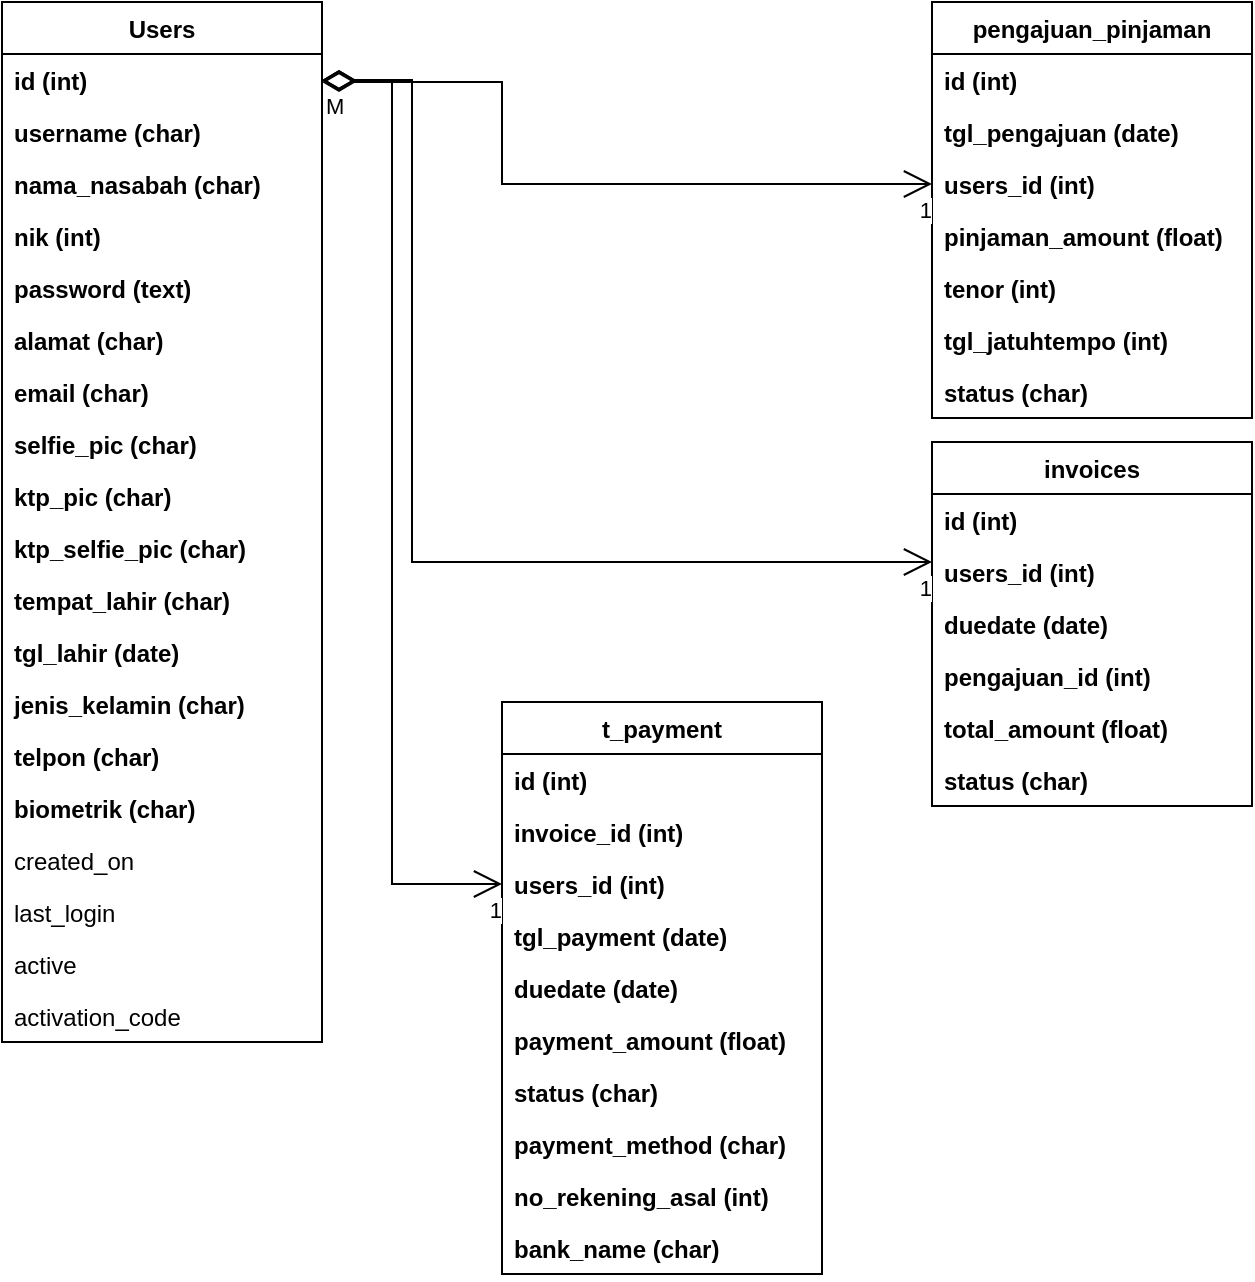 <mxfile version="20.4.0" type="github">
  <diagram id="C5RBs43oDa-KdzZeNtuy" name="Page-1">
    <mxGraphModel dx="782" dy="428" grid="1" gridSize="10" guides="1" tooltips="1" connect="1" arrows="1" fold="1" page="1" pageScale="1" pageWidth="827" pageHeight="1169" math="0" shadow="0">
      <root>
        <mxCell id="WIyWlLk6GJQsqaUBKTNV-0" />
        <mxCell id="WIyWlLk6GJQsqaUBKTNV-1" parent="WIyWlLk6GJQsqaUBKTNV-0" />
        <mxCell id="zkfFHV4jXpPFQw0GAbJ--0" value="Users" style="swimlane;fontStyle=1;align=center;verticalAlign=top;childLayout=stackLayout;horizontal=1;startSize=26;horizontalStack=0;resizeParent=1;resizeLast=0;collapsible=1;marginBottom=0;rounded=0;shadow=0;strokeWidth=1;" parent="WIyWlLk6GJQsqaUBKTNV-1" vertex="1">
          <mxGeometry x="70" y="120" width="160" height="520" as="geometry">
            <mxRectangle x="230" y="140" width="160" height="26" as="alternateBounds" />
          </mxGeometry>
        </mxCell>
        <mxCell id="zkfFHV4jXpPFQw0GAbJ--1" value="id (int)" style="text;align=left;verticalAlign=top;spacingLeft=4;spacingRight=4;overflow=hidden;rotatable=0;points=[[0,0.5],[1,0.5]];portConstraint=eastwest;fontStyle=1" parent="zkfFHV4jXpPFQw0GAbJ--0" vertex="1">
          <mxGeometry y="26" width="160" height="26" as="geometry" />
        </mxCell>
        <mxCell id="zkfFHV4jXpPFQw0GAbJ--2" value="username (char)" style="text;align=left;verticalAlign=top;spacingLeft=4;spacingRight=4;overflow=hidden;rotatable=0;points=[[0,0.5],[1,0.5]];portConstraint=eastwest;rounded=0;shadow=0;html=0;fontStyle=1" parent="zkfFHV4jXpPFQw0GAbJ--0" vertex="1">
          <mxGeometry y="52" width="160" height="26" as="geometry" />
        </mxCell>
        <object label="nama_nasabah (char)" id="Unpu24iFMiso6otDn6ja-4">
          <mxCell style="text;align=left;verticalAlign=top;spacingLeft=4;spacingRight=4;overflow=hidden;rotatable=0;points=[[0,0.5],[1,0.5]];portConstraint=eastwest;rounded=0;shadow=0;html=0;fontStyle=1" vertex="1" parent="zkfFHV4jXpPFQw0GAbJ--0">
            <mxGeometry y="78" width="160" height="26" as="geometry" />
          </mxCell>
        </object>
        <mxCell id="Unpu24iFMiso6otDn6ja-21" value="nik (int)" style="text;align=left;verticalAlign=top;spacingLeft=4;spacingRight=4;overflow=hidden;rotatable=0;points=[[0,0.5],[1,0.5]];portConstraint=eastwest;rounded=0;shadow=0;html=0;fontStyle=1" vertex="1" parent="zkfFHV4jXpPFQw0GAbJ--0">
          <mxGeometry y="104" width="160" height="26" as="geometry" />
        </mxCell>
        <mxCell id="Unpu24iFMiso6otDn6ja-6" value="password (text)" style="text;align=left;verticalAlign=top;spacingLeft=4;spacingRight=4;overflow=hidden;rotatable=0;points=[[0,0.5],[1,0.5]];portConstraint=eastwest;rounded=0;shadow=0;html=0;fontStyle=1" vertex="1" parent="zkfFHV4jXpPFQw0GAbJ--0">
          <mxGeometry y="130" width="160" height="26" as="geometry" />
        </mxCell>
        <mxCell id="Unpu24iFMiso6otDn6ja-13" value="alamat (char)" style="text;align=left;verticalAlign=top;spacingLeft=4;spacingRight=4;overflow=hidden;rotatable=0;points=[[0,0.5],[1,0.5]];portConstraint=eastwest;rounded=0;shadow=0;html=0;fontStyle=1" vertex="1" parent="zkfFHV4jXpPFQw0GAbJ--0">
          <mxGeometry y="156" width="160" height="26" as="geometry" />
        </mxCell>
        <mxCell id="Unpu24iFMiso6otDn6ja-14" value="email (char)" style="text;align=left;verticalAlign=top;spacingLeft=4;spacingRight=4;overflow=hidden;rotatable=0;points=[[0,0.5],[1,0.5]];portConstraint=eastwest;rounded=0;shadow=0;html=0;fontStyle=1" vertex="1" parent="zkfFHV4jXpPFQw0GAbJ--0">
          <mxGeometry y="182" width="160" height="26" as="geometry" />
        </mxCell>
        <mxCell id="Unpu24iFMiso6otDn6ja-25" value="selfie_pic (char)" style="text;align=left;verticalAlign=top;spacingLeft=4;spacingRight=4;overflow=hidden;rotatable=0;points=[[0,0.5],[1,0.5]];portConstraint=eastwest;rounded=0;shadow=0;html=0;fontStyle=1" vertex="1" parent="zkfFHV4jXpPFQw0GAbJ--0">
          <mxGeometry y="208" width="160" height="26" as="geometry" />
        </mxCell>
        <mxCell id="Unpu24iFMiso6otDn6ja-24" value="ktp_pic (char)" style="text;align=left;verticalAlign=top;spacingLeft=4;spacingRight=4;overflow=hidden;rotatable=0;points=[[0,0.5],[1,0.5]];portConstraint=eastwest;rounded=0;shadow=0;html=0;fontStyle=1" vertex="1" parent="zkfFHV4jXpPFQw0GAbJ--0">
          <mxGeometry y="234" width="160" height="26" as="geometry" />
        </mxCell>
        <mxCell id="Unpu24iFMiso6otDn6ja-23" value="ktp_selfie_pic (char)" style="text;align=left;verticalAlign=top;spacingLeft=4;spacingRight=4;overflow=hidden;rotatable=0;points=[[0,0.5],[1,0.5]];portConstraint=eastwest;rounded=0;shadow=0;html=0;fontStyle=1" vertex="1" parent="zkfFHV4jXpPFQw0GAbJ--0">
          <mxGeometry y="260" width="160" height="26" as="geometry" />
        </mxCell>
        <mxCell id="Unpu24iFMiso6otDn6ja-17" value="tempat_lahir (char)" style="text;align=left;verticalAlign=top;spacingLeft=4;spacingRight=4;overflow=hidden;rotatable=0;points=[[0,0.5],[1,0.5]];portConstraint=eastwest;rounded=0;shadow=0;html=0;fontStyle=1" vertex="1" parent="zkfFHV4jXpPFQw0GAbJ--0">
          <mxGeometry y="286" width="160" height="26" as="geometry" />
        </mxCell>
        <mxCell id="Unpu24iFMiso6otDn6ja-19" value="tgl_lahir (date)" style="text;align=left;verticalAlign=top;spacingLeft=4;spacingRight=4;overflow=hidden;rotatable=0;points=[[0,0.5],[1,0.5]];portConstraint=eastwest;rounded=0;shadow=0;html=0;fontStyle=1" vertex="1" parent="zkfFHV4jXpPFQw0GAbJ--0">
          <mxGeometry y="312" width="160" height="26" as="geometry" />
        </mxCell>
        <mxCell id="Unpu24iFMiso6otDn6ja-15" value="jenis_kelamin (char)" style="text;align=left;verticalAlign=top;spacingLeft=4;spacingRight=4;overflow=hidden;rotatable=0;points=[[0,0.5],[1,0.5]];portConstraint=eastwest;rounded=0;shadow=0;html=0;fontStyle=1" vertex="1" parent="zkfFHV4jXpPFQw0GAbJ--0">
          <mxGeometry y="338" width="160" height="26" as="geometry" />
        </mxCell>
        <mxCell id="Unpu24iFMiso6otDn6ja-16" value="telpon (char)" style="text;align=left;verticalAlign=top;spacingLeft=4;spacingRight=4;overflow=hidden;rotatable=0;points=[[0,0.5],[1,0.5]];portConstraint=eastwest;rounded=0;shadow=0;html=0;fontStyle=1" vertex="1" parent="zkfFHV4jXpPFQw0GAbJ--0">
          <mxGeometry y="364" width="160" height="26" as="geometry" />
        </mxCell>
        <mxCell id="Unpu24iFMiso6otDn6ja-5" value="biometrik (char)" style="text;align=left;verticalAlign=top;spacingLeft=4;spacingRight=4;overflow=hidden;rotatable=0;points=[[0,0.5],[1,0.5]];portConstraint=eastwest;rounded=0;shadow=0;html=0;fontStyle=1" vertex="1" parent="zkfFHV4jXpPFQw0GAbJ--0">
          <mxGeometry y="390" width="160" height="26" as="geometry" />
        </mxCell>
        <mxCell id="Unpu24iFMiso6otDn6ja-3" value="created_on" style="text;align=left;verticalAlign=top;spacingLeft=4;spacingRight=4;overflow=hidden;rotatable=0;points=[[0,0.5],[1,0.5]];portConstraint=eastwest;rounded=0;shadow=0;html=0;" vertex="1" parent="zkfFHV4jXpPFQw0GAbJ--0">
          <mxGeometry y="416" width="160" height="26" as="geometry" />
        </mxCell>
        <mxCell id="Unpu24iFMiso6otDn6ja-12" value="last_login" style="text;align=left;verticalAlign=top;spacingLeft=4;spacingRight=4;overflow=hidden;rotatable=0;points=[[0,0.5],[1,0.5]];portConstraint=eastwest;rounded=0;shadow=0;html=0;" vertex="1" parent="zkfFHV4jXpPFQw0GAbJ--0">
          <mxGeometry y="442" width="160" height="26" as="geometry" />
        </mxCell>
        <mxCell id="Unpu24iFMiso6otDn6ja-11" value="active" style="text;align=left;verticalAlign=top;spacingLeft=4;spacingRight=4;overflow=hidden;rotatable=0;points=[[0,0.5],[1,0.5]];portConstraint=eastwest;rounded=0;shadow=0;html=0;" vertex="1" parent="zkfFHV4jXpPFQw0GAbJ--0">
          <mxGeometry y="468" width="160" height="26" as="geometry" />
        </mxCell>
        <mxCell id="Unpu24iFMiso6otDn6ja-27" value="activation_code" style="text;align=left;verticalAlign=top;spacingLeft=4;spacingRight=4;overflow=hidden;rotatable=0;points=[[0,0.5],[1,0.5]];portConstraint=eastwest;rounded=0;shadow=0;html=0;" vertex="1" parent="zkfFHV4jXpPFQw0GAbJ--0">
          <mxGeometry y="494" width="160" height="26" as="geometry" />
        </mxCell>
        <mxCell id="zkfFHV4jXpPFQw0GAbJ--13" value="pengajuan_pinjaman" style="swimlane;fontStyle=1;align=center;verticalAlign=top;childLayout=stackLayout;horizontal=1;startSize=26;horizontalStack=0;resizeParent=1;resizeLast=0;collapsible=1;marginBottom=0;rounded=0;shadow=0;strokeWidth=1;" parent="WIyWlLk6GJQsqaUBKTNV-1" vertex="1">
          <mxGeometry x="535" y="120" width="160" height="208" as="geometry">
            <mxRectangle x="340" y="380" width="170" height="26" as="alternateBounds" />
          </mxGeometry>
        </mxCell>
        <mxCell id="zkfFHV4jXpPFQw0GAbJ--14" value="id (int)" style="text;align=left;verticalAlign=top;spacingLeft=4;spacingRight=4;overflow=hidden;rotatable=0;points=[[0,0.5],[1,0.5]];portConstraint=eastwest;fontStyle=1" parent="zkfFHV4jXpPFQw0GAbJ--13" vertex="1">
          <mxGeometry y="26" width="160" height="26" as="geometry" />
        </mxCell>
        <mxCell id="Unpu24iFMiso6otDn6ja-28" value="tgl_pengajuan (date)" style="text;align=left;verticalAlign=top;spacingLeft=4;spacingRight=4;overflow=hidden;rotatable=0;points=[[0,0.5],[1,0.5]];portConstraint=eastwest;fontStyle=1" vertex="1" parent="zkfFHV4jXpPFQw0GAbJ--13">
          <mxGeometry y="52" width="160" height="26" as="geometry" />
        </mxCell>
        <mxCell id="Unpu24iFMiso6otDn6ja-29" value="users_id (int)" style="text;align=left;verticalAlign=top;spacingLeft=4;spacingRight=4;overflow=hidden;rotatable=0;points=[[0,0.5],[1,0.5]];portConstraint=eastwest;fontStyle=1" vertex="1" parent="zkfFHV4jXpPFQw0GAbJ--13">
          <mxGeometry y="78" width="160" height="26" as="geometry" />
        </mxCell>
        <mxCell id="Unpu24iFMiso6otDn6ja-30" value="pinjaman_amount (float)" style="text;align=left;verticalAlign=top;spacingLeft=4;spacingRight=4;overflow=hidden;rotatable=0;points=[[0,0.5],[1,0.5]];portConstraint=eastwest;fontStyle=1" vertex="1" parent="zkfFHV4jXpPFQw0GAbJ--13">
          <mxGeometry y="104" width="160" height="26" as="geometry" />
        </mxCell>
        <mxCell id="Unpu24iFMiso6otDn6ja-31" value="tenor (int)" style="text;align=left;verticalAlign=top;spacingLeft=4;spacingRight=4;overflow=hidden;rotatable=0;points=[[0,0.5],[1,0.5]];portConstraint=eastwest;fontStyle=1" vertex="1" parent="zkfFHV4jXpPFQw0GAbJ--13">
          <mxGeometry y="130" width="160" height="26" as="geometry" />
        </mxCell>
        <mxCell id="Unpu24iFMiso6otDn6ja-32" value="tgl_jatuhtempo (int)" style="text;align=left;verticalAlign=top;spacingLeft=4;spacingRight=4;overflow=hidden;rotatable=0;points=[[0,0.5],[1,0.5]];portConstraint=eastwest;fontStyle=1" vertex="1" parent="zkfFHV4jXpPFQw0GAbJ--13">
          <mxGeometry y="156" width="160" height="26" as="geometry" />
        </mxCell>
        <mxCell id="Unpu24iFMiso6otDn6ja-49" value="status (char)" style="text;align=left;verticalAlign=top;spacingLeft=4;spacingRight=4;overflow=hidden;rotatable=0;points=[[0,0.5],[1,0.5]];portConstraint=eastwest;fontStyle=1" vertex="1" parent="zkfFHV4jXpPFQw0GAbJ--13">
          <mxGeometry y="182" width="160" height="26" as="geometry" />
        </mxCell>
        <mxCell id="Unpu24iFMiso6otDn6ja-33" value="t_payment" style="swimlane;fontStyle=1;align=center;verticalAlign=top;childLayout=stackLayout;horizontal=1;startSize=26;horizontalStack=0;resizeParent=1;resizeLast=0;collapsible=1;marginBottom=0;rounded=0;shadow=0;strokeWidth=1;" vertex="1" parent="WIyWlLk6GJQsqaUBKTNV-1">
          <mxGeometry x="320" y="470" width="160" height="286" as="geometry">
            <mxRectangle x="340" y="380" width="170" height="26" as="alternateBounds" />
          </mxGeometry>
        </mxCell>
        <mxCell id="Unpu24iFMiso6otDn6ja-34" value="id (int)" style="text;align=left;verticalAlign=top;spacingLeft=4;spacingRight=4;overflow=hidden;rotatable=0;points=[[0,0.5],[1,0.5]];portConstraint=eastwest;fontStyle=1" vertex="1" parent="Unpu24iFMiso6otDn6ja-33">
          <mxGeometry y="26" width="160" height="26" as="geometry" />
        </mxCell>
        <mxCell id="Unpu24iFMiso6otDn6ja-35" value="invoice_id (int)" style="text;align=left;verticalAlign=top;spacingLeft=4;spacingRight=4;overflow=hidden;rotatable=0;points=[[0,0.5],[1,0.5]];portConstraint=eastwest;fontStyle=1" vertex="1" parent="Unpu24iFMiso6otDn6ja-33">
          <mxGeometry y="52" width="160" height="26" as="geometry" />
        </mxCell>
        <mxCell id="Unpu24iFMiso6otDn6ja-36" value="users_id (int)" style="text;align=left;verticalAlign=top;spacingLeft=4;spacingRight=4;overflow=hidden;rotatable=0;points=[[0,0.5],[1,0.5]];portConstraint=eastwest;fontStyle=1" vertex="1" parent="Unpu24iFMiso6otDn6ja-33">
          <mxGeometry y="78" width="160" height="26" as="geometry" />
        </mxCell>
        <mxCell id="Unpu24iFMiso6otDn6ja-37" value="tgl_payment (date)" style="text;align=left;verticalAlign=top;spacingLeft=4;spacingRight=4;overflow=hidden;rotatable=0;points=[[0,0.5],[1,0.5]];portConstraint=eastwest;fontStyle=1" vertex="1" parent="Unpu24iFMiso6otDn6ja-33">
          <mxGeometry y="104" width="160" height="26" as="geometry" />
        </mxCell>
        <mxCell id="Unpu24iFMiso6otDn6ja-39" value="duedate (date)" style="text;align=left;verticalAlign=top;spacingLeft=4;spacingRight=4;overflow=hidden;rotatable=0;points=[[0,0.5],[1,0.5]];portConstraint=eastwest;fontStyle=1" vertex="1" parent="Unpu24iFMiso6otDn6ja-33">
          <mxGeometry y="130" width="160" height="26" as="geometry" />
        </mxCell>
        <mxCell id="Unpu24iFMiso6otDn6ja-47" value="payment_amount (float)" style="text;align=left;verticalAlign=top;spacingLeft=4;spacingRight=4;overflow=hidden;rotatable=0;points=[[0,0.5],[1,0.5]];portConstraint=eastwest;fontStyle=1" vertex="1" parent="Unpu24iFMiso6otDn6ja-33">
          <mxGeometry y="156" width="160" height="26" as="geometry" />
        </mxCell>
        <mxCell id="Unpu24iFMiso6otDn6ja-50" value="status (char)" style="text;align=left;verticalAlign=top;spacingLeft=4;spacingRight=4;overflow=hidden;rotatable=0;points=[[0,0.5],[1,0.5]];portConstraint=eastwest;fontStyle=1" vertex="1" parent="Unpu24iFMiso6otDn6ja-33">
          <mxGeometry y="182" width="160" height="26" as="geometry" />
        </mxCell>
        <mxCell id="Unpu24iFMiso6otDn6ja-51" value="payment_method (char)" style="text;align=left;verticalAlign=top;spacingLeft=4;spacingRight=4;overflow=hidden;rotatable=0;points=[[0,0.5],[1,0.5]];portConstraint=eastwest;fontStyle=1" vertex="1" parent="Unpu24iFMiso6otDn6ja-33">
          <mxGeometry y="208" width="160" height="26" as="geometry" />
        </mxCell>
        <mxCell id="Unpu24iFMiso6otDn6ja-52" value="no_rekening_asal (int)" style="text;align=left;verticalAlign=top;spacingLeft=4;spacingRight=4;overflow=hidden;rotatable=0;points=[[0,0.5],[1,0.5]];portConstraint=eastwest;fontStyle=1" vertex="1" parent="Unpu24iFMiso6otDn6ja-33">
          <mxGeometry y="234" width="160" height="26" as="geometry" />
        </mxCell>
        <mxCell id="Unpu24iFMiso6otDn6ja-53" value="bank_name (char)" style="text;align=left;verticalAlign=top;spacingLeft=4;spacingRight=4;overflow=hidden;rotatable=0;points=[[0,0.5],[1,0.5]];portConstraint=eastwest;fontStyle=1" vertex="1" parent="Unpu24iFMiso6otDn6ja-33">
          <mxGeometry y="260" width="160" height="26" as="geometry" />
        </mxCell>
        <mxCell id="Unpu24iFMiso6otDn6ja-40" value="invoices" style="swimlane;fontStyle=1;align=center;verticalAlign=top;childLayout=stackLayout;horizontal=1;startSize=26;horizontalStack=0;resizeParent=1;resizeLast=0;collapsible=1;marginBottom=0;rounded=0;shadow=0;strokeWidth=1;" vertex="1" parent="WIyWlLk6GJQsqaUBKTNV-1">
          <mxGeometry x="535" y="340" width="160" height="182" as="geometry">
            <mxRectangle x="340" y="380" width="170" height="26" as="alternateBounds" />
          </mxGeometry>
        </mxCell>
        <mxCell id="Unpu24iFMiso6otDn6ja-41" value="id (int)" style="text;align=left;verticalAlign=top;spacingLeft=4;spacingRight=4;overflow=hidden;rotatable=0;points=[[0,0.5],[1,0.5]];portConstraint=eastwest;fontStyle=1" vertex="1" parent="Unpu24iFMiso6otDn6ja-40">
          <mxGeometry y="26" width="160" height="26" as="geometry" />
        </mxCell>
        <mxCell id="Unpu24iFMiso6otDn6ja-42" value="users_id (int)" style="text;align=left;verticalAlign=top;spacingLeft=4;spacingRight=4;overflow=hidden;rotatable=0;points=[[0,0.5],[1,0.5]];portConstraint=eastwest;fontStyle=1" vertex="1" parent="Unpu24iFMiso6otDn6ja-40">
          <mxGeometry y="52" width="160" height="26" as="geometry" />
        </mxCell>
        <mxCell id="Unpu24iFMiso6otDn6ja-43" value="duedate (date)" style="text;align=left;verticalAlign=top;spacingLeft=4;spacingRight=4;overflow=hidden;rotatable=0;points=[[0,0.5],[1,0.5]];portConstraint=eastwest;fontStyle=1" vertex="1" parent="Unpu24iFMiso6otDn6ja-40">
          <mxGeometry y="78" width="160" height="26" as="geometry" />
        </mxCell>
        <mxCell id="Unpu24iFMiso6otDn6ja-44" value="pengajuan_id (int)" style="text;align=left;verticalAlign=top;spacingLeft=4;spacingRight=4;overflow=hidden;rotatable=0;points=[[0,0.5],[1,0.5]];portConstraint=eastwest;fontStyle=1" vertex="1" parent="Unpu24iFMiso6otDn6ja-40">
          <mxGeometry y="104" width="160" height="26" as="geometry" />
        </mxCell>
        <mxCell id="Unpu24iFMiso6otDn6ja-45" value="total_amount (float)" style="text;align=left;verticalAlign=top;spacingLeft=4;spacingRight=4;overflow=hidden;rotatable=0;points=[[0,0.5],[1,0.5]];portConstraint=eastwest;fontStyle=1" vertex="1" parent="Unpu24iFMiso6otDn6ja-40">
          <mxGeometry y="130" width="160" height="26" as="geometry" />
        </mxCell>
        <mxCell id="Unpu24iFMiso6otDn6ja-48" value="status (char)" style="text;align=left;verticalAlign=top;spacingLeft=4;spacingRight=4;overflow=hidden;rotatable=0;points=[[0,0.5],[1,0.5]];portConstraint=eastwest;fontStyle=1" vertex="1" parent="Unpu24iFMiso6otDn6ja-40">
          <mxGeometry y="156" width="160" height="26" as="geometry" />
        </mxCell>
        <mxCell id="Unpu24iFMiso6otDn6ja-54" value="" style="endArrow=open;html=1;endSize=12;startArrow=diamondThin;startSize=14;startFill=0;edgeStyle=orthogonalEdgeStyle;rounded=0;entryX=0;entryY=0.5;entryDx=0;entryDy=0;" edge="1" parent="WIyWlLk6GJQsqaUBKTNV-1" target="Unpu24iFMiso6otDn6ja-29">
          <mxGeometry relative="1" as="geometry">
            <mxPoint x="230" y="160" as="sourcePoint" />
            <mxPoint x="530" y="160" as="targetPoint" />
            <Array as="points">
              <mxPoint x="320" y="160" />
              <mxPoint x="320" y="211" />
            </Array>
          </mxGeometry>
        </mxCell>
        <mxCell id="Unpu24iFMiso6otDn6ja-55" value="M" style="edgeLabel;resizable=0;html=1;align=left;verticalAlign=top;" connectable="0" vertex="1" parent="Unpu24iFMiso6otDn6ja-54">
          <mxGeometry x="-1" relative="1" as="geometry" />
        </mxCell>
        <mxCell id="Unpu24iFMiso6otDn6ja-56" value="1" style="edgeLabel;resizable=0;html=1;align=right;verticalAlign=top;" connectable="0" vertex="1" parent="Unpu24iFMiso6otDn6ja-54">
          <mxGeometry x="1" relative="1" as="geometry" />
        </mxCell>
        <mxCell id="Unpu24iFMiso6otDn6ja-57" value="" style="endArrow=open;html=1;endSize=12;startArrow=diamondThin;startSize=14;startFill=0;edgeStyle=orthogonalEdgeStyle;rounded=0;exitX=1;exitY=0.5;exitDx=0;exitDy=0;entryX=0;entryY=0.5;entryDx=0;entryDy=0;" edge="1" parent="WIyWlLk6GJQsqaUBKTNV-1" source="zkfFHV4jXpPFQw0GAbJ--1" target="Unpu24iFMiso6otDn6ja-36">
          <mxGeometry relative="1" as="geometry">
            <mxPoint x="170" y="201" as="sourcePoint" />
            <mxPoint x="475" y="200" as="targetPoint" />
            <Array as="points">
              <mxPoint x="265" y="159" />
              <mxPoint x="265" y="561" />
            </Array>
          </mxGeometry>
        </mxCell>
        <mxCell id="Unpu24iFMiso6otDn6ja-58" value="M" style="edgeLabel;resizable=0;html=1;align=left;verticalAlign=top;" connectable="0" vertex="1" parent="Unpu24iFMiso6otDn6ja-57">
          <mxGeometry x="-1" relative="1" as="geometry" />
        </mxCell>
        <mxCell id="Unpu24iFMiso6otDn6ja-59" value="1" style="edgeLabel;resizable=0;html=1;align=right;verticalAlign=top;" connectable="0" vertex="1" parent="Unpu24iFMiso6otDn6ja-57">
          <mxGeometry x="1" relative="1" as="geometry" />
        </mxCell>
        <mxCell id="Unpu24iFMiso6otDn6ja-60" value="" style="endArrow=open;html=1;endSize=12;startArrow=diamondThin;startSize=14;startFill=0;edgeStyle=orthogonalEdgeStyle;rounded=0;exitX=1;exitY=0.5;exitDx=0;exitDy=0;" edge="1" parent="WIyWlLk6GJQsqaUBKTNV-1" source="zkfFHV4jXpPFQw0GAbJ--1" target="Unpu24iFMiso6otDn6ja-42">
          <mxGeometry relative="1" as="geometry">
            <mxPoint x="240" y="169" as="sourcePoint" />
            <mxPoint x="310" y="400" as="targetPoint" />
            <Array as="points">
              <mxPoint x="275" y="159" />
              <mxPoint x="275" y="400" />
            </Array>
          </mxGeometry>
        </mxCell>
        <mxCell id="Unpu24iFMiso6otDn6ja-61" value="M" style="edgeLabel;resizable=0;html=1;align=left;verticalAlign=top;" connectable="0" vertex="1" parent="Unpu24iFMiso6otDn6ja-60">
          <mxGeometry x="-1" relative="1" as="geometry" />
        </mxCell>
        <mxCell id="Unpu24iFMiso6otDn6ja-62" value="1" style="edgeLabel;resizable=0;html=1;align=right;verticalAlign=top;" connectable="0" vertex="1" parent="Unpu24iFMiso6otDn6ja-60">
          <mxGeometry x="1" relative="1" as="geometry" />
        </mxCell>
      </root>
    </mxGraphModel>
  </diagram>
</mxfile>
